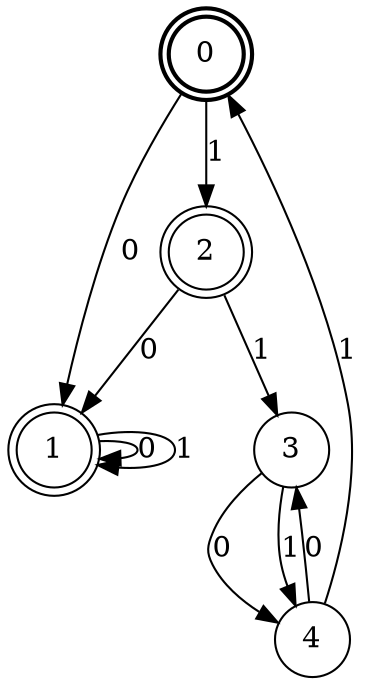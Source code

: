 digraph Automat {
    node [shape = circle];
    0 [style = "bold"];
    0 [peripheries=2]
    0 -> 1 [label = "0"];
    0 -> 2 [label = "1"];
    1 [peripheries=2]
    1 -> 1 [label = "0"];
    1 -> 1 [label = "1"];
    2 [peripheries=2]
    2 -> 1 [label = "0"];
    2 -> 3 [label = "1"];
    3 -> 4 [label = "0"];
    3 -> 4 [label = "1"];
    4 -> 3 [label = "0"];
    4 -> 0 [label = "1"];
}
